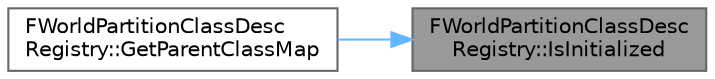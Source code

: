 digraph "FWorldPartitionClassDescRegistry::IsInitialized"
{
 // INTERACTIVE_SVG=YES
 // LATEX_PDF_SIZE
  bgcolor="transparent";
  edge [fontname=Helvetica,fontsize=10,labelfontname=Helvetica,labelfontsize=10];
  node [fontname=Helvetica,fontsize=10,shape=box,height=0.2,width=0.4];
  rankdir="RL";
  Node1 [id="Node000001",label="FWorldPartitionClassDesc\lRegistry::IsInitialized",height=0.2,width=0.4,color="gray40", fillcolor="grey60", style="filled", fontcolor="black",tooltip=" "];
  Node1 -> Node2 [id="edge1_Node000001_Node000002",dir="back",color="steelblue1",style="solid",tooltip=" "];
  Node2 [id="Node000002",label="FWorldPartitionClassDesc\lRegistry::GetParentClassMap",height=0.2,width=0.4,color="grey40", fillcolor="white", style="filled",URL="$d6/d89/classFWorldPartitionClassDescRegistry.html#a739fa7f3d56c6c00af9e4b6f18090fca",tooltip=" "];
}
